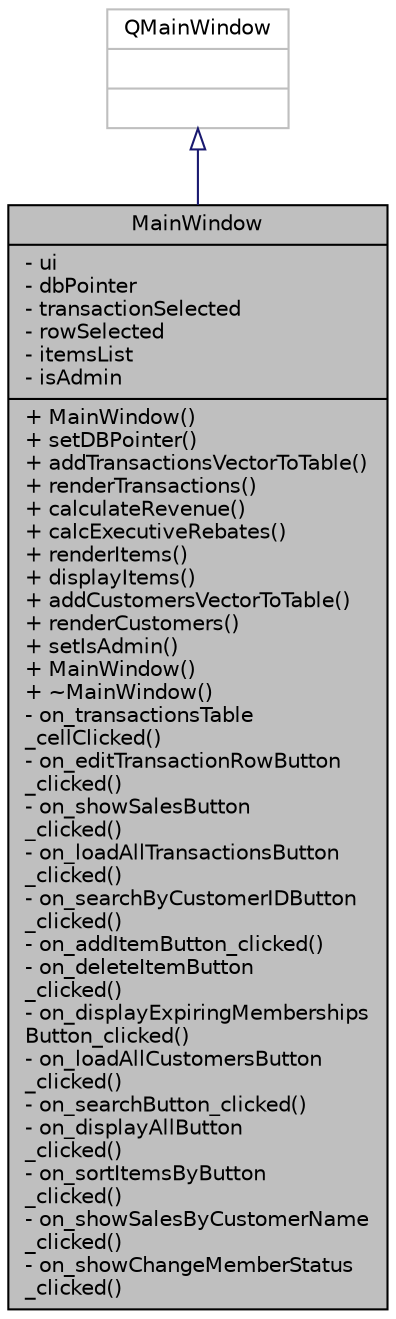 digraph "MainWindow"
{
 // INTERACTIVE_SVG=YES
  bgcolor="transparent";
  edge [fontname="Helvetica",fontsize="10",labelfontname="Helvetica",labelfontsize="10"];
  node [fontname="Helvetica",fontsize="10",shape=record];
  Node0 [label="{MainWindow\n|- ui\l- dbPointer\l- transactionSelected\l- rowSelected\l- itemsList\l- isAdmin\l|+ MainWindow()\l+ setDBPointer()\l+ addTransactionsVectorToTable()\l+ renderTransactions()\l+ calculateRevenue()\l+ calcExecutiveRebates()\l+ renderItems()\l+ displayItems()\l+ addCustomersVectorToTable()\l+ renderCustomers()\l+ setIsAdmin()\l+ MainWindow()\l+ ~MainWindow()\l- on_transactionsTable\l_cellClicked()\l- on_editTransactionRowButton\l_clicked()\l- on_showSalesButton\l_clicked()\l- on_loadAllTransactionsButton\l_clicked()\l- on_searchByCustomerIDButton\l_clicked()\l- on_addItemButton_clicked()\l- on_deleteItemButton\l_clicked()\l- on_displayExpiringMemberships\lButton_clicked()\l- on_loadAllCustomersButton\l_clicked()\l- on_searchButton_clicked()\l- on_displayAllButton\l_clicked()\l- on_sortItemsByButton\l_clicked()\l- on_showSalesByCustomerName\l_clicked()\l- on_showChangeMemberStatus\l_clicked()\l}",height=0.2,width=0.4,color="black", fillcolor="grey75", style="filled", fontcolor="black"];
  Node1 -> Node0 [dir="back",color="midnightblue",fontsize="10",style="solid",arrowtail="onormal",fontname="Helvetica"];
  Node1 [label="{QMainWindow\n||}",height=0.2,width=0.4,color="grey75"];
}
